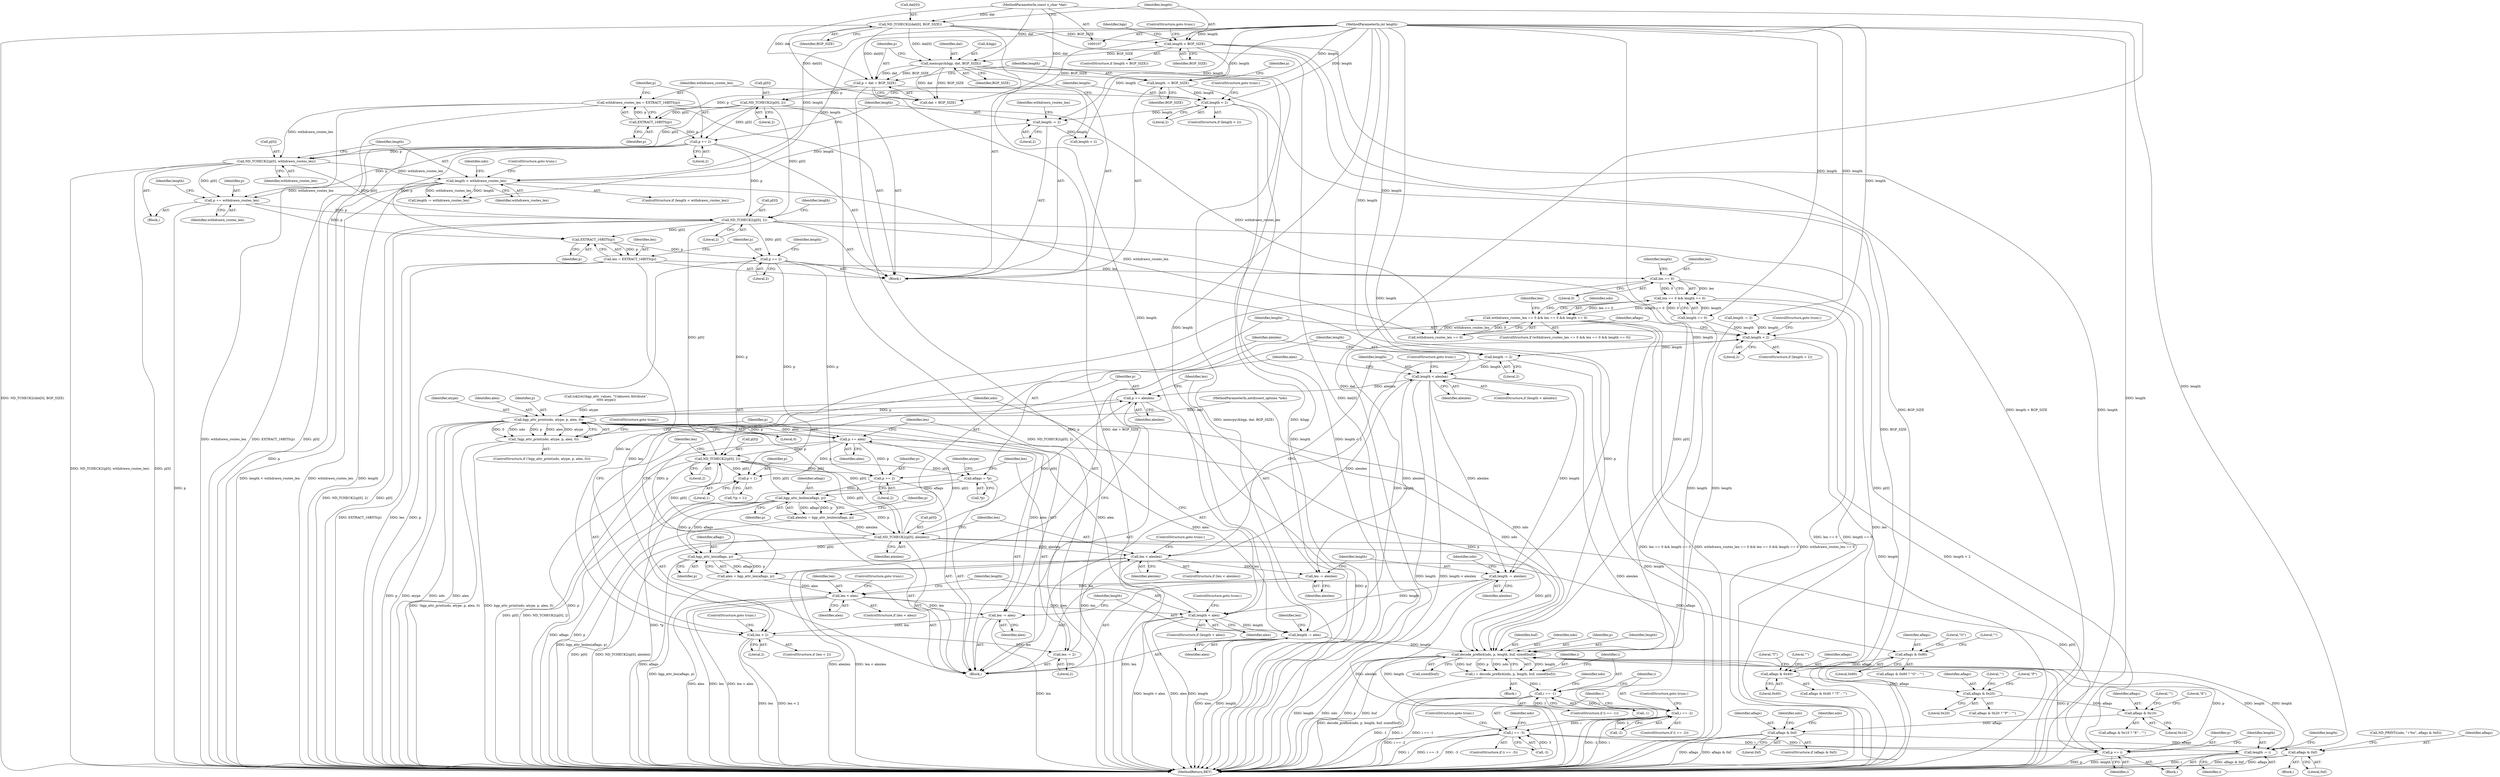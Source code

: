 digraph "0_tcpdump_af2cf04a9394c1a56227c2289ae8da262828294a_0@array" {
"1000185" [label="(Call,ND_TCHECK2(p[0], 2))"];
"1000163" [label="(Call,ND_TCHECK2(p[0], withdrawn_routes_len))"];
"1000140" [label="(Call,ND_TCHECK2(p[0], 2))"];
"1000132" [label="(Call,p = dat + BGP_SIZE)"];
"1000127" [label="(Call,memcpy(&bgp, dat, BGP_SIZE))"];
"1000117" [label="(Call,ND_TCHECK2(dat[0], BGP_SIZE))"];
"1000109" [label="(MethodParameterIn,const u_char *dat)"];
"1000123" [label="(Call,length < BGP_SIZE)"];
"1000110" [label="(MethodParameterIn,int length)"];
"1000154" [label="(Call,p += 2)"];
"1000152" [label="(Call,EXTRACT_16BITS(p))"];
"1000150" [label="(Call,withdrawn_routes_len = EXTRACT_16BITS(p))"];
"1000179" [label="(Call,p += withdrawn_routes_len)"];
"1000169" [label="(Call,length < withdrawn_routes_len)"];
"1000157" [label="(Call,length -= 2)"];
"1000146" [label="(Call,length < 2)"];
"1000137" [label="(Call,length -= BGP_SIZE)"];
"1000197" [label="(Call,EXTRACT_16BITS(p))"];
"1000195" [label="(Call,len = EXTRACT_16BITS(p))"];
"1000211" [label="(Call,len == 0)"];
"1000210" [label="(Call,len == 0 && length == 0)"];
"1000206" [label="(Call,withdrawn_routes_len == 0 && len == 0 && length == 0)"];
"1000239" [label="(Call,len < 2)"];
"1000261" [label="(Call,len -= 2)"];
"1000278" [label="(Call,len < alenlen)"];
"1000283" [label="(Call,length < alenlen)"];
"1000292" [label="(Call,p += alenlen)"];
"1000377" [label="(Call,bgp_attr_print(ndo, atype, p, alen, 0))"];
"1000376" [label="(Call,!bgp_attr_print(ndo, atype, p, alen, 0))"];
"1000384" [label="(Call,p += alen)"];
"1000233" [label="(Call,ND_TCHECK2(p[0], 2))"];
"1000248" [label="(Call,aflags = *p)"];
"1000269" [label="(Call,bgp_attr_lenlen(aflags, p))"];
"1000267" [label="(Call,alenlen = bgp_attr_lenlen(aflags, p))"];
"1000272" [label="(Call,ND_TCHECK2(p[0], alenlen))"];
"1000289" [label="(Call,bgp_attr_len(aflags, p))"];
"1000287" [label="(Call,alen = bgp_attr_len(aflags, p))"];
"1000366" [label="(Call,len < alen)"];
"1000371" [label="(Call,length < alen)"];
"1000390" [label="(Call,length -= alen)"];
"1000244" [label="(Call,length < 2)"];
"1000264" [label="(Call,length -= 2)"];
"1000406" [label="(Call,decode_prefix4(ndo, p, length, buf, sizeof(buf)))"];
"1000404" [label="(Call,i = decode_prefix4(ndo, p, length, buf, sizeof(buf)))"];
"1000414" [label="(Call,i == -1)"];
"1000426" [label="(Call,i == -2)"];
"1000433" [label="(Call,i == -3)"];
"1000446" [label="(Call,p += i)"];
"1000449" [label="(Call,length -= i)"];
"1000387" [label="(Call,len -= alen)"];
"1000324" [label="(Call,aflags & 0x80)"];
"1000331" [label="(Call,aflags & 0x40)"];
"1000338" [label="(Call,aflags & 0x20)"];
"1000344" [label="(Call,aflags & 0x10)"];
"1000350" [label="(Call,aflags & 0xf)"];
"1000358" [label="(Call,aflags & 0xf)"];
"1000255" [label="(Call,p + 1)"];
"1000258" [label="(Call,p += 2)"];
"1000295" [label="(Call,len -= alenlen)"];
"1000298" [label="(Call,length -= alenlen)"];
"1000199" [label="(Call,p += 2)"];
"1000205" [label="(ControlStructure,if (withdrawn_routes_len == 0 && len == 0 && length == 0))"];
"1000142" [label="(Identifier,p)"];
"1000287" [label="(Call,alen = bgp_attr_len(aflags, p))"];
"1000148" [label="(Literal,2)"];
"1000333" [label="(Literal,0x40)"];
"1000195" [label="(Call,len = EXTRACT_16BITS(p))"];
"1000227" [label="(Identifier,len)"];
"1000185" [label="(Call,ND_TCHECK2(p[0], 2))"];
"1000351" [label="(Identifier,aflags)"];
"1000369" [label="(ControlStructure,goto trunc;)"];
"1000110" [label="(MethodParameterIn,int length)"];
"1000387" [label="(Call,len -= alen)"];
"1000155" [label="(Identifier,p)"];
"1000169" [label="(Call,length < withdrawn_routes_len)"];
"1000294" [label="(Identifier,alenlen)"];
"1000373" [label="(Identifier,alen)"];
"1000345" [label="(Identifier,aflags)"];
"1000293" [label="(Identifier,p)"];
"1000328" [label="(Literal,\"\")"];
"1000346" [label="(Literal,0x10)"];
"1000413" [label="(ControlStructure,if (i == -1))"];
"1000307" [label="(Call,tok2str(bgp_attr_values, \"Unknown Attribute\",\n\t\t\t\t\t atype))"];
"1000108" [label="(MethodParameterIn,netdissect_options *ndo)"];
"1000152" [label="(Call,EXTRACT_16BITS(p))"];
"1000259" [label="(Identifier,p)"];
"1000377" [label="(Call,bgp_attr_print(ndo, atype, p, alen, 0))"];
"1000284" [label="(Identifier,length)"];
"1000240" [label="(Identifier,len)"];
"1000161" [label="(Identifier,withdrawn_routes_len)"];
"1000186" [label="(Call,p[0])"];
"1000374" [label="(ControlStructure,goto trunc;)"];
"1000404" [label="(Call,i = decode_prefix4(ndo, p, length, buf, sizeof(buf)))"];
"1000131" [label="(Identifier,BGP_SIZE)"];
"1000281" [label="(ControlStructure,goto trunc;)"];
"1000272" [label="(Call,ND_TCHECK2(p[0], alenlen))"];
"1000295" [label="(Call,len -= alenlen)"];
"1000276" [label="(Identifier,alenlen)"];
"1000410" [label="(Identifier,buf)"];
"1000248" [label="(Call,aflags = *p)"];
"1000290" [label="(Identifier,aflags)"];
"1000425" [label="(ControlStructure,if (i == -2))"];
"1000363" [label="(Identifier,ndo)"];
"1000386" [label="(Identifier,alen)"];
"1000207" [label="(Call,withdrawn_routes_len == 0)"];
"1000392" [label="(Identifier,alen)"];
"1000291" [label="(Identifier,p)"];
"1000384" [label="(Call,p += alen)"];
"1000385" [label="(Identifier,p)"];
"1000273" [label="(Call,p[0])"];
"1000407" [label="(Identifier,ndo)"];
"1000350" [label="(Call,aflags & 0xf)"];
"1000375" [label="(ControlStructure,if (!bgp_attr_print(ndo, atype, p, alen, 0)))"];
"1000191" [label="(Call,length < 2)"];
"1000147" [label="(Identifier,length)"];
"1000124" [label="(Identifier,length)"];
"1000167" [label="(Identifier,withdrawn_routes_len)"];
"1000157" [label="(Call,length -= 2)"];
"1000172" [label="(ControlStructure,goto trunc;)"];
"1000300" [label="(Identifier,alenlen)"];
"1000154" [label="(Call,p += 2)"];
"1000371" [label="(Call,length < alen)"];
"1000368" [label="(Identifier,alen)"];
"1000447" [label="(Identifier,p)"];
"1000254" [label="(Call,*(p + 1))"];
"1000451" [label="(Identifier,i)"];
"1000401" [label="(Identifier,length)"];
"1000182" [label="(Call,length -= withdrawn_routes_len)"];
"1000253" [label="(Identifier,atype)"];
"1000390" [label="(Call,length -= alen)"];
"1000203" [label="(Identifier,length)"];
"1000296" [label="(Identifier,len)"];
"1000367" [label="(Identifier,len)"];
"1000342" [label="(Literal,\"\")"];
"1000211" [label="(Call,len == 0)"];
"1000139" [label="(Identifier,BGP_SIZE)"];
"1000432" [label="(ControlStructure,if (i == -3))"];
"1000334" [label="(Literal,\"T\")"];
"1000171" [label="(Identifier,withdrawn_routes_len)"];
"1000433" [label="(Call,i == -3)"];
"1000323" [label="(Call,aflags & 0x80 ? \"O\" : \"\")"];
"1000366" [label="(Call,len < alen)"];
"1000353" [label="(Call,ND_PRINT((ndo, \"+%x\", aflags & 0xf)))"];
"1000162" [label="(Block,)"];
"1000437" [label="(ControlStructure,goto trunc;)"];
"1000200" [label="(Identifier,p)"];
"1000299" [label="(Identifier,length)"];
"1000383" [label="(ControlStructure,goto trunc;)"];
"1000267" [label="(Call,alenlen = bgp_attr_lenlen(aflags, p))"];
"1000348" [label="(Literal,\"\")"];
"1000358" [label="(Call,aflags & 0xf)"];
"1000285" [label="(Identifier,alenlen)"];
"1000288" [label="(Identifier,alen)"];
"1000337" [label="(Call,aflags & 0x20 ? \"P\" : \"\")"];
"1000153" [label="(Identifier,p)"];
"1000250" [label="(Call,*p)"];
"1000150" [label="(Call,withdrawn_routes_len = EXTRACT_16BITS(p))"];
"1000326" [label="(Literal,0x80)"];
"1000164" [label="(Call,p[0])"];
"1000382" [label="(Literal,0)"];
"1000352" [label="(Literal,0xf)"];
"1000238" [label="(ControlStructure,if (len < 2))"];
"1000341" [label="(Literal,\"P\")"];
"1000199" [label="(Call,p += 2)"];
"1000146" [label="(Call,length < 2)"];
"1000370" [label="(ControlStructure,if (length < alen))"];
"1000359" [label="(Identifier,aflags)"];
"1000255" [label="(Call,p + 1)"];
"1000121" [label="(Identifier,BGP_SIZE)"];
"1000376" [label="(Call,!bgp_attr_print(ndo, atype, p, alen, 0))"];
"1000130" [label="(Identifier,dat)"];
"1000129" [label="(Identifier,bgp)"];
"1000430" [label="(ControlStructure,goto trunc;)"];
"1000415" [label="(Identifier,i)"];
"1000197" [label="(Call,EXTRACT_16BITS(p))"];
"1000344" [label="(Call,aflags & 0x10)"];
"1000339" [label="(Identifier,aflags)"];
"1000168" [label="(ControlStructure,if (length < withdrawn_routes_len))"];
"1000128" [label="(Call,&bgp)"];
"1000379" [label="(Identifier,atype)"];
"1000268" [label="(Identifier,alenlen)"];
"1000372" [label="(Identifier,length)"];
"1000274" [label="(Identifier,p)"];
"1000280" [label="(Identifier,alenlen)"];
"1000414" [label="(Call,i == -1)"];
"1000234" [label="(Call,p[0])"];
"1000416" [label="(Call,-1)"];
"1000249" [label="(Identifier,aflags)"];
"1000330" [label="(Call,aflags & 0x40 ? \"T\" : \"\")"];
"1000446" [label="(Call,p += i)"];
"1000402" [label="(Block,)"];
"1000122" [label="(ControlStructure,if (length < BGP_SIZE))"];
"1000325" [label="(Identifier,aflags)"];
"1000327" [label="(Literal,\"O\")"];
"1000298" [label="(Call,length -= alenlen)"];
"1000170" [label="(Identifier,length)"];
"1000233" [label="(Call,ND_TCHECK2(p[0], 2))"];
"1000206" [label="(Call,withdrawn_routes_len == 0 && len == 0 && length == 0)"];
"1000237" [label="(Literal,2)"];
"1000159" [label="(Literal,2)"];
"1000277" [label="(ControlStructure,if (len < alenlen))"];
"1000192" [label="(Identifier,length)"];
"1000389" [label="(Identifier,alen)"];
"1000140" [label="(Call,ND_TCHECK2(p[0], 2))"];
"1000241" [label="(Literal,2)"];
"1000408" [label="(Identifier,p)"];
"1000427" [label="(Identifier,i)"];
"1000145" [label="(ControlStructure,if (length < 2))"];
"1000265" [label="(Identifier,length)"];
"1000411" [label="(Call,sizeof(buf))"];
"1000257" [label="(Literal,1)"];
"1000181" [label="(Identifier,withdrawn_routes_len)"];
"1000180" [label="(Identifier,p)"];
"1000262" [label="(Identifier,len)"];
"1000244" [label="(Call,length < 2)"];
"1000125" [label="(Identifier,BGP_SIZE)"];
"1000243" [label="(ControlStructure,if (length < 2))"];
"1000335" [label="(Literal,\"\")"];
"1000449" [label="(Call,length -= i)"];
"1000439" [label="(Block,)"];
"1000137" [label="(Call,length -= BGP_SIZE)"];
"1000356" [label="(Block,)"];
"1000127" [label="(Call,memcpy(&bgp, dat, BGP_SIZE))"];
"1000118" [label="(Call,dat[0])"];
"1000381" [label="(Identifier,alen)"];
"1000215" [label="(Identifier,length)"];
"1000198" [label="(Identifier,p)"];
"1000343" [label="(Call,aflags & 0x10 ? \"E\" : \"\")"];
"1000286" [label="(ControlStructure,goto trunc;)"];
"1000338" [label="(Call,aflags & 0x20)"];
"1000158" [label="(Identifier,length)"];
"1000347" [label="(Literal,\"E\")"];
"1000349" [label="(ControlStructure,if (aflags & 0xf))"];
"1000210" [label="(Call,len == 0 && length == 0)"];
"1000391" [label="(Identifier,length)"];
"1000126" [label="(ControlStructure,goto trunc;)"];
"1000297" [label="(Identifier,alenlen)"];
"1000214" [label="(Call,length == 0)"];
"1000279" [label="(Identifier,len)"];
"1000421" [label="(Identifier,ndo)"];
"1000331" [label="(Call,aflags & 0x40)"];
"1000434" [label="(Identifier,i)"];
"1000282" [label="(ControlStructure,if (length < alenlen))"];
"1000220" [label="(Identifier,ndo)"];
"1000201" [label="(Literal,2)"];
"1000189" [label="(Literal,2)"];
"1000269" [label="(Call,bgp_attr_lenlen(aflags, p))"];
"1000260" [label="(Literal,2)"];
"1000228" [label="(Block,)"];
"1000246" [label="(Literal,2)"];
"1000138" [label="(Identifier,length)"];
"1000448" [label="(Identifier,i)"];
"1000245" [label="(Identifier,length)"];
"1000261" [label="(Call,len -= 2)"];
"1000175" [label="(Identifier,ndo)"];
"1000380" [label="(Identifier,p)"];
"1000450" [label="(Identifier,length)"];
"1000340" [label="(Literal,0x20)"];
"1000117" [label="(Call,ND_TCHECK2(dat[0], BGP_SIZE))"];
"1000163" [label="(Call,ND_TCHECK2(p[0], withdrawn_routes_len))"];
"1000149" [label="(ControlStructure,goto trunc;)"];
"1000109" [label="(MethodParameterIn,const u_char *dat)"];
"1000196" [label="(Identifier,len)"];
"1000278" [label="(Call,len < alenlen)"];
"1000365" [label="(ControlStructure,if (len < alen))"];
"1000426" [label="(Call,i == -2)"];
"1000256" [label="(Identifier,p)"];
"1000179" [label="(Call,p += withdrawn_routes_len)"];
"1000409" [label="(Identifier,length)"];
"1000224" [label="(Identifier,len)"];
"1000271" [label="(Identifier,p)"];
"1000360" [label="(Literal,0xf)"];
"1000270" [label="(Identifier,aflags)"];
"1000202" [label="(Call,length -= 2)"];
"1000239" [label="(Call,len < 2)"];
"1000355" [label="(Identifier,ndo)"];
"1000406" [label="(Call,decode_prefix4(ndo, p, length, buf, sizeof(buf)))"];
"1000213" [label="(Literal,0)"];
"1000378" [label="(Identifier,ndo)"];
"1000405" [label="(Identifier,i)"];
"1000324" [label="(Call,aflags & 0x80)"];
"1000151" [label="(Identifier,withdrawn_routes_len)"];
"1000435" [label="(Call,-3)"];
"1000388" [label="(Identifier,len)"];
"1000442" [label="(Identifier,ndo)"];
"1000144" [label="(Literal,2)"];
"1000242" [label="(ControlStructure,goto trunc;)"];
"1000289" [label="(Call,bgp_attr_len(aflags, p))"];
"1000264" [label="(Call,length -= 2)"];
"1000428" [label="(Call,-2)"];
"1000258" [label="(Call,p += 2)"];
"1000132" [label="(Call,p = dat + BGP_SIZE)"];
"1000212" [label="(Identifier,len)"];
"1000292" [label="(Call,p += alenlen)"];
"1000460" [label="(MethodReturn,RET)"];
"1000141" [label="(Call,p[0])"];
"1000332" [label="(Identifier,aflags)"];
"1000156" [label="(Literal,2)"];
"1000303" [label="(Identifier,ndo)"];
"1000247" [label="(ControlStructure,goto trunc;)"];
"1000283" [label="(Call,length < alenlen)"];
"1000266" [label="(Literal,2)"];
"1000123" [label="(Call,length < BGP_SIZE)"];
"1000133" [label="(Identifier,p)"];
"1000263" [label="(Literal,2)"];
"1000183" [label="(Identifier,length)"];
"1000134" [label="(Call,dat + BGP_SIZE)"];
"1000111" [label="(Block,)"];
"1000185" -> "1000111"  [label="AST: "];
"1000185" -> "1000189"  [label="CFG: "];
"1000186" -> "1000185"  [label="AST: "];
"1000189" -> "1000185"  [label="AST: "];
"1000192" -> "1000185"  [label="CFG: "];
"1000185" -> "1000460"  [label="DDG: p[0]"];
"1000185" -> "1000460"  [label="DDG: ND_TCHECK2(p[0], 2)"];
"1000163" -> "1000185"  [label="DDG: p[0]"];
"1000140" -> "1000185"  [label="DDG: p[0]"];
"1000154" -> "1000185"  [label="DDG: p"];
"1000179" -> "1000185"  [label="DDG: p"];
"1000185" -> "1000197"  [label="DDG: p[0]"];
"1000185" -> "1000199"  [label="DDG: p[0]"];
"1000185" -> "1000233"  [label="DDG: p[0]"];
"1000185" -> "1000406"  [label="DDG: p[0]"];
"1000185" -> "1000446"  [label="DDG: p[0]"];
"1000163" -> "1000162"  [label="AST: "];
"1000163" -> "1000167"  [label="CFG: "];
"1000164" -> "1000163"  [label="AST: "];
"1000167" -> "1000163"  [label="AST: "];
"1000170" -> "1000163"  [label="CFG: "];
"1000163" -> "1000460"  [label="DDG: p[0]"];
"1000163" -> "1000460"  [label="DDG: ND_TCHECK2(p[0], withdrawn_routes_len)"];
"1000140" -> "1000163"  [label="DDG: p[0]"];
"1000154" -> "1000163"  [label="DDG: p"];
"1000150" -> "1000163"  [label="DDG: withdrawn_routes_len"];
"1000163" -> "1000169"  [label="DDG: withdrawn_routes_len"];
"1000163" -> "1000179"  [label="DDG: p[0]"];
"1000140" -> "1000111"  [label="AST: "];
"1000140" -> "1000144"  [label="CFG: "];
"1000141" -> "1000140"  [label="AST: "];
"1000144" -> "1000140"  [label="AST: "];
"1000147" -> "1000140"  [label="CFG: "];
"1000140" -> "1000460"  [label="DDG: p[0]"];
"1000140" -> "1000460"  [label="DDG: ND_TCHECK2(p[0], 2)"];
"1000132" -> "1000140"  [label="DDG: p"];
"1000140" -> "1000152"  [label="DDG: p[0]"];
"1000140" -> "1000154"  [label="DDG: p[0]"];
"1000132" -> "1000111"  [label="AST: "];
"1000132" -> "1000134"  [label="CFG: "];
"1000133" -> "1000132"  [label="AST: "];
"1000134" -> "1000132"  [label="AST: "];
"1000138" -> "1000132"  [label="CFG: "];
"1000132" -> "1000460"  [label="DDG: dat + BGP_SIZE"];
"1000132" -> "1000460"  [label="DDG: p"];
"1000127" -> "1000132"  [label="DDG: dat"];
"1000127" -> "1000132"  [label="DDG: BGP_SIZE"];
"1000117" -> "1000132"  [label="DDG: dat[0]"];
"1000109" -> "1000132"  [label="DDG: dat"];
"1000132" -> "1000152"  [label="DDG: p"];
"1000127" -> "1000111"  [label="AST: "];
"1000127" -> "1000131"  [label="CFG: "];
"1000128" -> "1000127"  [label="AST: "];
"1000130" -> "1000127"  [label="AST: "];
"1000131" -> "1000127"  [label="AST: "];
"1000133" -> "1000127"  [label="CFG: "];
"1000127" -> "1000460"  [label="DDG: memcpy(&bgp, dat, BGP_SIZE)"];
"1000127" -> "1000460"  [label="DDG: &bgp"];
"1000117" -> "1000127"  [label="DDG: dat[0]"];
"1000109" -> "1000127"  [label="DDG: dat"];
"1000123" -> "1000127"  [label="DDG: BGP_SIZE"];
"1000127" -> "1000134"  [label="DDG: dat"];
"1000127" -> "1000134"  [label="DDG: BGP_SIZE"];
"1000127" -> "1000137"  [label="DDG: BGP_SIZE"];
"1000117" -> "1000111"  [label="AST: "];
"1000117" -> "1000121"  [label="CFG: "];
"1000118" -> "1000117"  [label="AST: "];
"1000121" -> "1000117"  [label="AST: "];
"1000124" -> "1000117"  [label="CFG: "];
"1000117" -> "1000460"  [label="DDG: ND_TCHECK2(dat[0], BGP_SIZE)"];
"1000117" -> "1000460"  [label="DDG: dat[0]"];
"1000109" -> "1000117"  [label="DDG: dat"];
"1000117" -> "1000123"  [label="DDG: BGP_SIZE"];
"1000117" -> "1000134"  [label="DDG: dat[0]"];
"1000109" -> "1000107"  [label="AST: "];
"1000109" -> "1000460"  [label="DDG: dat"];
"1000109" -> "1000134"  [label="DDG: dat"];
"1000123" -> "1000122"  [label="AST: "];
"1000123" -> "1000125"  [label="CFG: "];
"1000124" -> "1000123"  [label="AST: "];
"1000125" -> "1000123"  [label="AST: "];
"1000126" -> "1000123"  [label="CFG: "];
"1000129" -> "1000123"  [label="CFG: "];
"1000123" -> "1000460"  [label="DDG: BGP_SIZE"];
"1000123" -> "1000460"  [label="DDG: length < BGP_SIZE"];
"1000123" -> "1000460"  [label="DDG: length"];
"1000110" -> "1000123"  [label="DDG: length"];
"1000123" -> "1000137"  [label="DDG: length"];
"1000110" -> "1000107"  [label="AST: "];
"1000110" -> "1000460"  [label="DDG: length"];
"1000110" -> "1000137"  [label="DDG: length"];
"1000110" -> "1000146"  [label="DDG: length"];
"1000110" -> "1000157"  [label="DDG: length"];
"1000110" -> "1000169"  [label="DDG: length"];
"1000110" -> "1000182"  [label="DDG: length"];
"1000110" -> "1000191"  [label="DDG: length"];
"1000110" -> "1000202"  [label="DDG: length"];
"1000110" -> "1000214"  [label="DDG: length"];
"1000110" -> "1000244"  [label="DDG: length"];
"1000110" -> "1000264"  [label="DDG: length"];
"1000110" -> "1000283"  [label="DDG: length"];
"1000110" -> "1000298"  [label="DDG: length"];
"1000110" -> "1000371"  [label="DDG: length"];
"1000110" -> "1000390"  [label="DDG: length"];
"1000110" -> "1000406"  [label="DDG: length"];
"1000110" -> "1000449"  [label="DDG: length"];
"1000154" -> "1000111"  [label="AST: "];
"1000154" -> "1000156"  [label="CFG: "];
"1000155" -> "1000154"  [label="AST: "];
"1000156" -> "1000154"  [label="AST: "];
"1000158" -> "1000154"  [label="CFG: "];
"1000154" -> "1000460"  [label="DDG: p"];
"1000152" -> "1000154"  [label="DDG: p"];
"1000154" -> "1000179"  [label="DDG: p"];
"1000154" -> "1000197"  [label="DDG: p"];
"1000152" -> "1000150"  [label="AST: "];
"1000152" -> "1000153"  [label="CFG: "];
"1000153" -> "1000152"  [label="AST: "];
"1000150" -> "1000152"  [label="CFG: "];
"1000152" -> "1000150"  [label="DDG: p"];
"1000150" -> "1000111"  [label="AST: "];
"1000151" -> "1000150"  [label="AST: "];
"1000155" -> "1000150"  [label="CFG: "];
"1000150" -> "1000460"  [label="DDG: withdrawn_routes_len"];
"1000150" -> "1000460"  [label="DDG: EXTRACT_16BITS(p)"];
"1000150" -> "1000207"  [label="DDG: withdrawn_routes_len"];
"1000179" -> "1000162"  [label="AST: "];
"1000179" -> "1000181"  [label="CFG: "];
"1000180" -> "1000179"  [label="AST: "];
"1000181" -> "1000179"  [label="AST: "];
"1000183" -> "1000179"  [label="CFG: "];
"1000179" -> "1000460"  [label="DDG: p"];
"1000169" -> "1000179"  [label="DDG: withdrawn_routes_len"];
"1000179" -> "1000197"  [label="DDG: p"];
"1000169" -> "1000168"  [label="AST: "];
"1000169" -> "1000171"  [label="CFG: "];
"1000170" -> "1000169"  [label="AST: "];
"1000171" -> "1000169"  [label="AST: "];
"1000172" -> "1000169"  [label="CFG: "];
"1000175" -> "1000169"  [label="CFG: "];
"1000169" -> "1000460"  [label="DDG: length < withdrawn_routes_len"];
"1000169" -> "1000460"  [label="DDG: withdrawn_routes_len"];
"1000169" -> "1000460"  [label="DDG: length"];
"1000157" -> "1000169"  [label="DDG: length"];
"1000169" -> "1000182"  [label="DDG: withdrawn_routes_len"];
"1000169" -> "1000182"  [label="DDG: length"];
"1000169" -> "1000207"  [label="DDG: withdrawn_routes_len"];
"1000157" -> "1000111"  [label="AST: "];
"1000157" -> "1000159"  [label="CFG: "];
"1000158" -> "1000157"  [label="AST: "];
"1000159" -> "1000157"  [label="AST: "];
"1000161" -> "1000157"  [label="CFG: "];
"1000146" -> "1000157"  [label="DDG: length"];
"1000157" -> "1000191"  [label="DDG: length"];
"1000146" -> "1000145"  [label="AST: "];
"1000146" -> "1000148"  [label="CFG: "];
"1000147" -> "1000146"  [label="AST: "];
"1000148" -> "1000146"  [label="AST: "];
"1000149" -> "1000146"  [label="CFG: "];
"1000151" -> "1000146"  [label="CFG: "];
"1000146" -> "1000460"  [label="DDG: length < 2"];
"1000146" -> "1000460"  [label="DDG: length"];
"1000137" -> "1000146"  [label="DDG: length"];
"1000137" -> "1000111"  [label="AST: "];
"1000137" -> "1000139"  [label="CFG: "];
"1000138" -> "1000137"  [label="AST: "];
"1000139" -> "1000137"  [label="AST: "];
"1000142" -> "1000137"  [label="CFG: "];
"1000137" -> "1000460"  [label="DDG: BGP_SIZE"];
"1000197" -> "1000195"  [label="AST: "];
"1000197" -> "1000198"  [label="CFG: "];
"1000198" -> "1000197"  [label="AST: "];
"1000195" -> "1000197"  [label="CFG: "];
"1000197" -> "1000195"  [label="DDG: p"];
"1000197" -> "1000199"  [label="DDG: p"];
"1000195" -> "1000111"  [label="AST: "];
"1000196" -> "1000195"  [label="AST: "];
"1000200" -> "1000195"  [label="CFG: "];
"1000195" -> "1000460"  [label="DDG: EXTRACT_16BITS(p)"];
"1000195" -> "1000460"  [label="DDG: len"];
"1000195" -> "1000211"  [label="DDG: len"];
"1000195" -> "1000239"  [label="DDG: len"];
"1000211" -> "1000210"  [label="AST: "];
"1000211" -> "1000213"  [label="CFG: "];
"1000212" -> "1000211"  [label="AST: "];
"1000213" -> "1000211"  [label="AST: "];
"1000215" -> "1000211"  [label="CFG: "];
"1000210" -> "1000211"  [label="CFG: "];
"1000211" -> "1000460"  [label="DDG: len"];
"1000211" -> "1000210"  [label="DDG: len"];
"1000211" -> "1000210"  [label="DDG: 0"];
"1000211" -> "1000239"  [label="DDG: len"];
"1000210" -> "1000206"  [label="AST: "];
"1000210" -> "1000214"  [label="CFG: "];
"1000214" -> "1000210"  [label="AST: "];
"1000206" -> "1000210"  [label="CFG: "];
"1000210" -> "1000460"  [label="DDG: length == 0"];
"1000210" -> "1000460"  [label="DDG: len == 0"];
"1000210" -> "1000206"  [label="DDG: len == 0"];
"1000210" -> "1000206"  [label="DDG: length == 0"];
"1000214" -> "1000210"  [label="DDG: length"];
"1000214" -> "1000210"  [label="DDG: 0"];
"1000206" -> "1000205"  [label="AST: "];
"1000206" -> "1000207"  [label="CFG: "];
"1000207" -> "1000206"  [label="AST: "];
"1000220" -> "1000206"  [label="CFG: "];
"1000224" -> "1000206"  [label="CFG: "];
"1000206" -> "1000460"  [label="DDG: len == 0 && length == 0"];
"1000206" -> "1000460"  [label="DDG: withdrawn_routes_len == 0 && len == 0 && length == 0"];
"1000206" -> "1000460"  [label="DDG: withdrawn_routes_len == 0"];
"1000207" -> "1000206"  [label="DDG: withdrawn_routes_len"];
"1000207" -> "1000206"  [label="DDG: 0"];
"1000239" -> "1000238"  [label="AST: "];
"1000239" -> "1000241"  [label="CFG: "];
"1000240" -> "1000239"  [label="AST: "];
"1000241" -> "1000239"  [label="AST: "];
"1000242" -> "1000239"  [label="CFG: "];
"1000245" -> "1000239"  [label="CFG: "];
"1000239" -> "1000460"  [label="DDG: len < 2"];
"1000239" -> "1000460"  [label="DDG: len"];
"1000387" -> "1000239"  [label="DDG: len"];
"1000239" -> "1000261"  [label="DDG: len"];
"1000261" -> "1000228"  [label="AST: "];
"1000261" -> "1000263"  [label="CFG: "];
"1000262" -> "1000261"  [label="AST: "];
"1000263" -> "1000261"  [label="AST: "];
"1000265" -> "1000261"  [label="CFG: "];
"1000261" -> "1000278"  [label="DDG: len"];
"1000278" -> "1000277"  [label="AST: "];
"1000278" -> "1000280"  [label="CFG: "];
"1000279" -> "1000278"  [label="AST: "];
"1000280" -> "1000278"  [label="AST: "];
"1000281" -> "1000278"  [label="CFG: "];
"1000284" -> "1000278"  [label="CFG: "];
"1000278" -> "1000460"  [label="DDG: alenlen"];
"1000278" -> "1000460"  [label="DDG: len < alenlen"];
"1000278" -> "1000460"  [label="DDG: len"];
"1000272" -> "1000278"  [label="DDG: alenlen"];
"1000278" -> "1000283"  [label="DDG: alenlen"];
"1000278" -> "1000295"  [label="DDG: len"];
"1000283" -> "1000282"  [label="AST: "];
"1000283" -> "1000285"  [label="CFG: "];
"1000284" -> "1000283"  [label="AST: "];
"1000285" -> "1000283"  [label="AST: "];
"1000286" -> "1000283"  [label="CFG: "];
"1000288" -> "1000283"  [label="CFG: "];
"1000283" -> "1000460"  [label="DDG: alenlen"];
"1000283" -> "1000460"  [label="DDG: length"];
"1000283" -> "1000460"  [label="DDG: length < alenlen"];
"1000264" -> "1000283"  [label="DDG: length"];
"1000283" -> "1000292"  [label="DDG: alenlen"];
"1000283" -> "1000295"  [label="DDG: alenlen"];
"1000283" -> "1000298"  [label="DDG: alenlen"];
"1000283" -> "1000298"  [label="DDG: length"];
"1000292" -> "1000228"  [label="AST: "];
"1000292" -> "1000294"  [label="CFG: "];
"1000293" -> "1000292"  [label="AST: "];
"1000294" -> "1000292"  [label="AST: "];
"1000296" -> "1000292"  [label="CFG: "];
"1000292" -> "1000460"  [label="DDG: p"];
"1000289" -> "1000292"  [label="DDG: p"];
"1000272" -> "1000292"  [label="DDG: p[0]"];
"1000292" -> "1000377"  [label="DDG: p"];
"1000377" -> "1000376"  [label="AST: "];
"1000377" -> "1000382"  [label="CFG: "];
"1000378" -> "1000377"  [label="AST: "];
"1000379" -> "1000377"  [label="AST: "];
"1000380" -> "1000377"  [label="AST: "];
"1000381" -> "1000377"  [label="AST: "];
"1000382" -> "1000377"  [label="AST: "];
"1000376" -> "1000377"  [label="CFG: "];
"1000377" -> "1000460"  [label="DDG: p"];
"1000377" -> "1000460"  [label="DDG: atype"];
"1000377" -> "1000460"  [label="DDG: ndo"];
"1000377" -> "1000460"  [label="DDG: alen"];
"1000377" -> "1000376"  [label="DDG: 0"];
"1000377" -> "1000376"  [label="DDG: ndo"];
"1000377" -> "1000376"  [label="DDG: p"];
"1000377" -> "1000376"  [label="DDG: alen"];
"1000377" -> "1000376"  [label="DDG: atype"];
"1000108" -> "1000377"  [label="DDG: ndo"];
"1000307" -> "1000377"  [label="DDG: atype"];
"1000272" -> "1000377"  [label="DDG: p[0]"];
"1000371" -> "1000377"  [label="DDG: alen"];
"1000377" -> "1000384"  [label="DDG: alen"];
"1000377" -> "1000384"  [label="DDG: p"];
"1000377" -> "1000387"  [label="DDG: alen"];
"1000377" -> "1000390"  [label="DDG: alen"];
"1000377" -> "1000406"  [label="DDG: ndo"];
"1000376" -> "1000375"  [label="AST: "];
"1000383" -> "1000376"  [label="CFG: "];
"1000385" -> "1000376"  [label="CFG: "];
"1000376" -> "1000460"  [label="DDG: !bgp_attr_print(ndo, atype, p, alen, 0)"];
"1000376" -> "1000460"  [label="DDG: bgp_attr_print(ndo, atype, p, alen, 0)"];
"1000384" -> "1000228"  [label="AST: "];
"1000384" -> "1000386"  [label="CFG: "];
"1000385" -> "1000384"  [label="AST: "];
"1000386" -> "1000384"  [label="AST: "];
"1000388" -> "1000384"  [label="CFG: "];
"1000384" -> "1000460"  [label="DDG: p"];
"1000384" -> "1000233"  [label="DDG: p"];
"1000384" -> "1000255"  [label="DDG: p"];
"1000384" -> "1000258"  [label="DDG: p"];
"1000272" -> "1000384"  [label="DDG: p[0]"];
"1000384" -> "1000406"  [label="DDG: p"];
"1000233" -> "1000228"  [label="AST: "];
"1000233" -> "1000237"  [label="CFG: "];
"1000234" -> "1000233"  [label="AST: "];
"1000237" -> "1000233"  [label="AST: "];
"1000240" -> "1000233"  [label="CFG: "];
"1000233" -> "1000460"  [label="DDG: ND_TCHECK2(p[0], 2)"];
"1000233" -> "1000460"  [label="DDG: p[0]"];
"1000199" -> "1000233"  [label="DDG: p"];
"1000272" -> "1000233"  [label="DDG: p[0]"];
"1000233" -> "1000248"  [label="DDG: p[0]"];
"1000233" -> "1000255"  [label="DDG: p[0]"];
"1000233" -> "1000258"  [label="DDG: p[0]"];
"1000233" -> "1000269"  [label="DDG: p[0]"];
"1000233" -> "1000272"  [label="DDG: p[0]"];
"1000248" -> "1000228"  [label="AST: "];
"1000248" -> "1000250"  [label="CFG: "];
"1000249" -> "1000248"  [label="AST: "];
"1000250" -> "1000248"  [label="AST: "];
"1000253" -> "1000248"  [label="CFG: "];
"1000248" -> "1000460"  [label="DDG: *p"];
"1000248" -> "1000269"  [label="DDG: aflags"];
"1000269" -> "1000267"  [label="AST: "];
"1000269" -> "1000271"  [label="CFG: "];
"1000270" -> "1000269"  [label="AST: "];
"1000271" -> "1000269"  [label="AST: "];
"1000267" -> "1000269"  [label="CFG: "];
"1000269" -> "1000460"  [label="DDG: aflags"];
"1000269" -> "1000460"  [label="DDG: p"];
"1000269" -> "1000267"  [label="DDG: aflags"];
"1000269" -> "1000267"  [label="DDG: p"];
"1000258" -> "1000269"  [label="DDG: p"];
"1000269" -> "1000272"  [label="DDG: p"];
"1000269" -> "1000289"  [label="DDG: aflags"];
"1000269" -> "1000289"  [label="DDG: p"];
"1000267" -> "1000228"  [label="AST: "];
"1000268" -> "1000267"  [label="AST: "];
"1000274" -> "1000267"  [label="CFG: "];
"1000267" -> "1000460"  [label="DDG: bgp_attr_lenlen(aflags, p)"];
"1000267" -> "1000272"  [label="DDG: alenlen"];
"1000272" -> "1000228"  [label="AST: "];
"1000272" -> "1000276"  [label="CFG: "];
"1000273" -> "1000272"  [label="AST: "];
"1000276" -> "1000272"  [label="AST: "];
"1000279" -> "1000272"  [label="CFG: "];
"1000272" -> "1000460"  [label="DDG: p[0]"];
"1000272" -> "1000460"  [label="DDG: ND_TCHECK2(p[0], alenlen)"];
"1000272" -> "1000289"  [label="DDG: p[0]"];
"1000272" -> "1000406"  [label="DDG: p[0]"];
"1000272" -> "1000446"  [label="DDG: p[0]"];
"1000289" -> "1000287"  [label="AST: "];
"1000289" -> "1000291"  [label="CFG: "];
"1000290" -> "1000289"  [label="AST: "];
"1000291" -> "1000289"  [label="AST: "];
"1000287" -> "1000289"  [label="CFG: "];
"1000289" -> "1000460"  [label="DDG: aflags"];
"1000289" -> "1000287"  [label="DDG: aflags"];
"1000289" -> "1000287"  [label="DDG: p"];
"1000289" -> "1000324"  [label="DDG: aflags"];
"1000287" -> "1000228"  [label="AST: "];
"1000288" -> "1000287"  [label="AST: "];
"1000293" -> "1000287"  [label="CFG: "];
"1000287" -> "1000460"  [label="DDG: bgp_attr_len(aflags, p)"];
"1000287" -> "1000366"  [label="DDG: alen"];
"1000366" -> "1000365"  [label="AST: "];
"1000366" -> "1000368"  [label="CFG: "];
"1000367" -> "1000366"  [label="AST: "];
"1000368" -> "1000366"  [label="AST: "];
"1000369" -> "1000366"  [label="CFG: "];
"1000372" -> "1000366"  [label="CFG: "];
"1000366" -> "1000460"  [label="DDG: alen"];
"1000366" -> "1000460"  [label="DDG: len"];
"1000366" -> "1000460"  [label="DDG: len < alen"];
"1000295" -> "1000366"  [label="DDG: len"];
"1000366" -> "1000371"  [label="DDG: alen"];
"1000366" -> "1000387"  [label="DDG: len"];
"1000371" -> "1000370"  [label="AST: "];
"1000371" -> "1000373"  [label="CFG: "];
"1000372" -> "1000371"  [label="AST: "];
"1000373" -> "1000371"  [label="AST: "];
"1000374" -> "1000371"  [label="CFG: "];
"1000378" -> "1000371"  [label="CFG: "];
"1000371" -> "1000460"  [label="DDG: alen"];
"1000371" -> "1000460"  [label="DDG: length"];
"1000371" -> "1000460"  [label="DDG: length < alen"];
"1000298" -> "1000371"  [label="DDG: length"];
"1000371" -> "1000390"  [label="DDG: length"];
"1000390" -> "1000228"  [label="AST: "];
"1000390" -> "1000392"  [label="CFG: "];
"1000391" -> "1000390"  [label="AST: "];
"1000392" -> "1000390"  [label="AST: "];
"1000227" -> "1000390"  [label="CFG: "];
"1000390" -> "1000460"  [label="DDG: alen"];
"1000390" -> "1000460"  [label="DDG: length"];
"1000390" -> "1000244"  [label="DDG: length"];
"1000390" -> "1000406"  [label="DDG: length"];
"1000244" -> "1000243"  [label="AST: "];
"1000244" -> "1000246"  [label="CFG: "];
"1000245" -> "1000244"  [label="AST: "];
"1000246" -> "1000244"  [label="AST: "];
"1000247" -> "1000244"  [label="CFG: "];
"1000249" -> "1000244"  [label="CFG: "];
"1000244" -> "1000460"  [label="DDG: length < 2"];
"1000244" -> "1000460"  [label="DDG: length"];
"1000202" -> "1000244"  [label="DDG: length"];
"1000214" -> "1000244"  [label="DDG: length"];
"1000244" -> "1000264"  [label="DDG: length"];
"1000264" -> "1000228"  [label="AST: "];
"1000264" -> "1000266"  [label="CFG: "];
"1000265" -> "1000264"  [label="AST: "];
"1000266" -> "1000264"  [label="AST: "];
"1000268" -> "1000264"  [label="CFG: "];
"1000264" -> "1000460"  [label="DDG: length"];
"1000406" -> "1000404"  [label="AST: "];
"1000406" -> "1000411"  [label="CFG: "];
"1000407" -> "1000406"  [label="AST: "];
"1000408" -> "1000406"  [label="AST: "];
"1000409" -> "1000406"  [label="AST: "];
"1000410" -> "1000406"  [label="AST: "];
"1000411" -> "1000406"  [label="AST: "];
"1000404" -> "1000406"  [label="CFG: "];
"1000406" -> "1000460"  [label="DDG: length"];
"1000406" -> "1000460"  [label="DDG: ndo"];
"1000406" -> "1000460"  [label="DDG: p"];
"1000406" -> "1000460"  [label="DDG: buf"];
"1000406" -> "1000404"  [label="DDG: length"];
"1000406" -> "1000404"  [label="DDG: buf"];
"1000406" -> "1000404"  [label="DDG: p"];
"1000406" -> "1000404"  [label="DDG: ndo"];
"1000108" -> "1000406"  [label="DDG: ndo"];
"1000199" -> "1000406"  [label="DDG: p"];
"1000446" -> "1000406"  [label="DDG: p"];
"1000449" -> "1000406"  [label="DDG: length"];
"1000202" -> "1000406"  [label="DDG: length"];
"1000214" -> "1000406"  [label="DDG: length"];
"1000406" -> "1000446"  [label="DDG: p"];
"1000406" -> "1000449"  [label="DDG: length"];
"1000404" -> "1000402"  [label="AST: "];
"1000405" -> "1000404"  [label="AST: "];
"1000415" -> "1000404"  [label="CFG: "];
"1000404" -> "1000460"  [label="DDG: decode_prefix4(ndo, p, length, buf, sizeof(buf))"];
"1000404" -> "1000414"  [label="DDG: i"];
"1000414" -> "1000413"  [label="AST: "];
"1000414" -> "1000416"  [label="CFG: "];
"1000415" -> "1000414"  [label="AST: "];
"1000416" -> "1000414"  [label="AST: "];
"1000421" -> "1000414"  [label="CFG: "];
"1000427" -> "1000414"  [label="CFG: "];
"1000414" -> "1000460"  [label="DDG: i == -1"];
"1000414" -> "1000460"  [label="DDG: -1"];
"1000414" -> "1000460"  [label="DDG: i"];
"1000416" -> "1000414"  [label="DDG: 1"];
"1000414" -> "1000426"  [label="DDG: i"];
"1000426" -> "1000425"  [label="AST: "];
"1000426" -> "1000428"  [label="CFG: "];
"1000427" -> "1000426"  [label="AST: "];
"1000428" -> "1000426"  [label="AST: "];
"1000430" -> "1000426"  [label="CFG: "];
"1000434" -> "1000426"  [label="CFG: "];
"1000426" -> "1000460"  [label="DDG: -2"];
"1000426" -> "1000460"  [label="DDG: i"];
"1000426" -> "1000460"  [label="DDG: i == -2"];
"1000428" -> "1000426"  [label="DDG: 2"];
"1000426" -> "1000433"  [label="DDG: i"];
"1000433" -> "1000432"  [label="AST: "];
"1000433" -> "1000435"  [label="CFG: "];
"1000434" -> "1000433"  [label="AST: "];
"1000435" -> "1000433"  [label="AST: "];
"1000437" -> "1000433"  [label="CFG: "];
"1000442" -> "1000433"  [label="CFG: "];
"1000433" -> "1000460"  [label="DDG: i"];
"1000433" -> "1000460"  [label="DDG: i == -3"];
"1000433" -> "1000460"  [label="DDG: -3"];
"1000435" -> "1000433"  [label="DDG: 3"];
"1000433" -> "1000446"  [label="DDG: i"];
"1000433" -> "1000449"  [label="DDG: i"];
"1000446" -> "1000439"  [label="AST: "];
"1000446" -> "1000448"  [label="CFG: "];
"1000447" -> "1000446"  [label="AST: "];
"1000448" -> "1000446"  [label="AST: "];
"1000450" -> "1000446"  [label="CFG: "];
"1000446" -> "1000460"  [label="DDG: p"];
"1000449" -> "1000439"  [label="AST: "];
"1000449" -> "1000451"  [label="CFG: "];
"1000450" -> "1000449"  [label="AST: "];
"1000451" -> "1000449"  [label="AST: "];
"1000401" -> "1000449"  [label="CFG: "];
"1000449" -> "1000460"  [label="DDG: length"];
"1000449" -> "1000460"  [label="DDG: i"];
"1000387" -> "1000228"  [label="AST: "];
"1000387" -> "1000389"  [label="CFG: "];
"1000388" -> "1000387"  [label="AST: "];
"1000389" -> "1000387"  [label="AST: "];
"1000391" -> "1000387"  [label="CFG: "];
"1000387" -> "1000460"  [label="DDG: len"];
"1000324" -> "1000323"  [label="AST: "];
"1000324" -> "1000326"  [label="CFG: "];
"1000325" -> "1000324"  [label="AST: "];
"1000326" -> "1000324"  [label="AST: "];
"1000327" -> "1000324"  [label="CFG: "];
"1000328" -> "1000324"  [label="CFG: "];
"1000324" -> "1000331"  [label="DDG: aflags"];
"1000331" -> "1000330"  [label="AST: "];
"1000331" -> "1000333"  [label="CFG: "];
"1000332" -> "1000331"  [label="AST: "];
"1000333" -> "1000331"  [label="AST: "];
"1000334" -> "1000331"  [label="CFG: "];
"1000335" -> "1000331"  [label="CFG: "];
"1000331" -> "1000338"  [label="DDG: aflags"];
"1000338" -> "1000337"  [label="AST: "];
"1000338" -> "1000340"  [label="CFG: "];
"1000339" -> "1000338"  [label="AST: "];
"1000340" -> "1000338"  [label="AST: "];
"1000341" -> "1000338"  [label="CFG: "];
"1000342" -> "1000338"  [label="CFG: "];
"1000338" -> "1000344"  [label="DDG: aflags"];
"1000344" -> "1000343"  [label="AST: "];
"1000344" -> "1000346"  [label="CFG: "];
"1000345" -> "1000344"  [label="AST: "];
"1000346" -> "1000344"  [label="AST: "];
"1000347" -> "1000344"  [label="CFG: "];
"1000348" -> "1000344"  [label="CFG: "];
"1000344" -> "1000350"  [label="DDG: aflags"];
"1000350" -> "1000349"  [label="AST: "];
"1000350" -> "1000352"  [label="CFG: "];
"1000351" -> "1000350"  [label="AST: "];
"1000352" -> "1000350"  [label="AST: "];
"1000355" -> "1000350"  [label="CFG: "];
"1000363" -> "1000350"  [label="CFG: "];
"1000350" -> "1000460"  [label="DDG: aflags"];
"1000350" -> "1000460"  [label="DDG: aflags & 0xf"];
"1000350" -> "1000358"  [label="DDG: aflags"];
"1000358" -> "1000356"  [label="AST: "];
"1000358" -> "1000360"  [label="CFG: "];
"1000359" -> "1000358"  [label="AST: "];
"1000360" -> "1000358"  [label="AST: "];
"1000353" -> "1000358"  [label="CFG: "];
"1000358" -> "1000460"  [label="DDG: aflags & 0xf"];
"1000358" -> "1000460"  [label="DDG: aflags"];
"1000255" -> "1000254"  [label="AST: "];
"1000255" -> "1000257"  [label="CFG: "];
"1000256" -> "1000255"  [label="AST: "];
"1000257" -> "1000255"  [label="AST: "];
"1000254" -> "1000255"  [label="CFG: "];
"1000199" -> "1000255"  [label="DDG: p"];
"1000258" -> "1000228"  [label="AST: "];
"1000258" -> "1000260"  [label="CFG: "];
"1000259" -> "1000258"  [label="AST: "];
"1000260" -> "1000258"  [label="AST: "];
"1000262" -> "1000258"  [label="CFG: "];
"1000199" -> "1000258"  [label="DDG: p"];
"1000295" -> "1000228"  [label="AST: "];
"1000295" -> "1000297"  [label="CFG: "];
"1000296" -> "1000295"  [label="AST: "];
"1000297" -> "1000295"  [label="AST: "];
"1000299" -> "1000295"  [label="CFG: "];
"1000298" -> "1000228"  [label="AST: "];
"1000298" -> "1000300"  [label="CFG: "];
"1000299" -> "1000298"  [label="AST: "];
"1000300" -> "1000298"  [label="AST: "];
"1000303" -> "1000298"  [label="CFG: "];
"1000298" -> "1000460"  [label="DDG: length"];
"1000298" -> "1000460"  [label="DDG: alenlen"];
"1000199" -> "1000111"  [label="AST: "];
"1000199" -> "1000201"  [label="CFG: "];
"1000200" -> "1000199"  [label="AST: "];
"1000201" -> "1000199"  [label="AST: "];
"1000203" -> "1000199"  [label="CFG: "];
"1000199" -> "1000460"  [label="DDG: p"];
}
